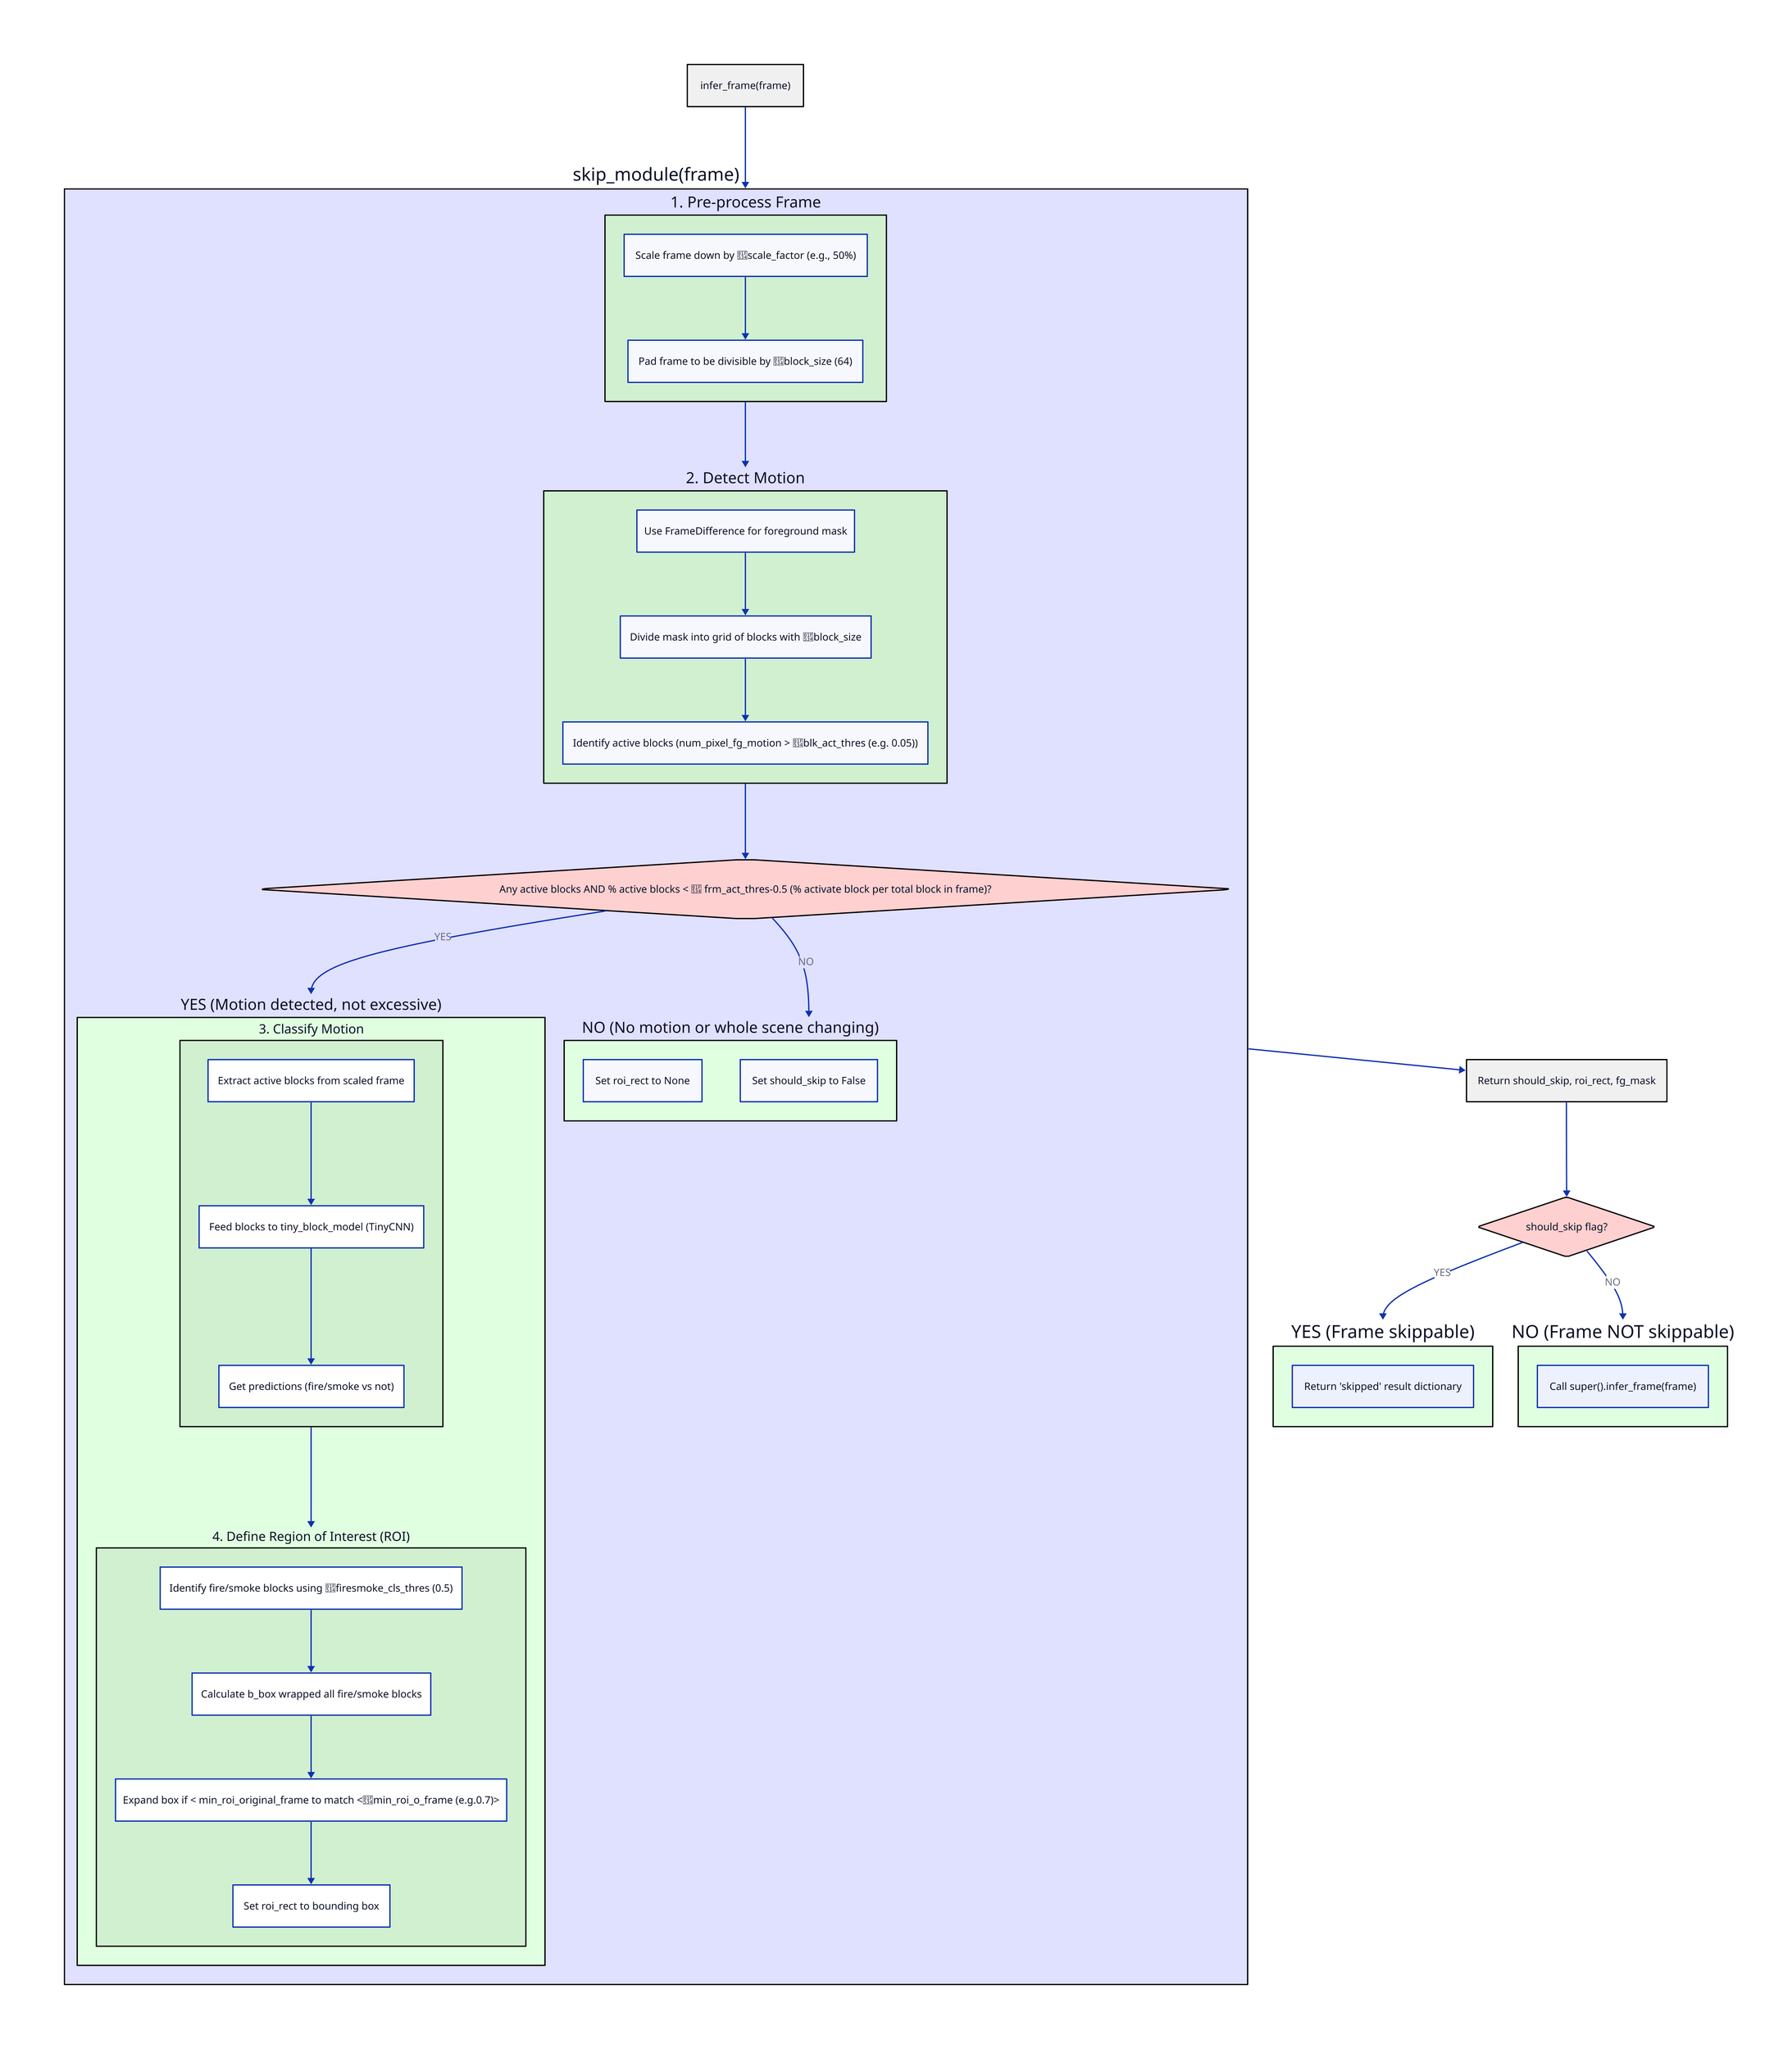 direction: down
infer_frame: {
  label: "infer_frame(frame)"
  shape: rectangle
  style: { stroke: "#000"; fill: "#f0f0f0"; }
}

skip_module: {
  label: "skip_module(frame)"
  shape: rectangle
  style: { stroke: "#000"; fill: "#e0e0ff"; }

  preprocess: {
    label: "1. Pre-process Frame"
    shape: rectangle
    style: { stroke: "#000"; fill: "#d0f0d0"; }
    scale: { label: "Scale frame down by 🔴scale_factor (e.g., 50%)"; shape: rectangle }
    pad: { label: "Pad frame to be divisible by 🔴block_size (64)"; shape: rectangle }
    scale -> pad
  }

  detect_motion: {
    label: "2. Detect Motion"
    shape: rectangle
    style: { stroke: "#000"; fill: "#d0f0d0"; }
    frame_diff: { label: "Use FrameDifference for foreground mask"; shape: rectangle }
    grid: { label: "Divide mask into grid of blocks with 🔴block_size"; shape: rectangle }
    active_blocks: { label: "Identify active blocks (num_pixel_fg_motion > 🔴blk_act_thres (e.g. 0.05))"; shape: rectangle }
    frame_diff -> grid -> active_blocks
  }

  decision_active: {
    label: "Any active blocks AND % active blocks < 🔴 frm_act_thres-0.5 (% activate block per total block in frame)?"
    shape: diamond
    style: { stroke: "#000"; fill: "#ffd0d0"; }
  }

  motion_yes: {
    label: "YES (Motion detected, not excessive)"
    shape: rectangle
    style: { stroke: "#000"; fill: "#e0ffe0"; }

    classify_motion: {
      label: "3. Classify Motion"
      shape: rectangle
      style: { stroke: "#000"; fill: "#d0f0d0"; }
      extract: { label: "Extract active blocks from scaled frame"; shape: rectangle }
      tiny_cnn: { label: "Feed blocks to tiny_block_model (TinyCNN)"; shape: rectangle }
      predict: { label: "Get predictions (fire/smoke vs not)"; shape: rectangle }
      extract -> tiny_cnn -> predict
    }

    define_roi: {
      label: "4. Define Region of Interest (ROI)"
      shape: rectangle
      style: { stroke: "#000"; fill: "#d0f0d0"; }
      identify: { label: "Identify fire/smoke blocks using 🔴firesmoke_cls_thres (0.5)"; shape: rectangle }
      bounding_box: { label: "Calculate b_box wrapped all fire/smoke blocks"; shape: rectangle }
      expand: { label: "Expand box if < min_roi_original_frame to match <🔴min_roi_o_frame (e.g.0.7)>"; shape: rectangle }
      set_roi: { label: "Set roi_rect to bounding box"; shape: rectangle }
      identify -> bounding_box -> expand -> set_roi
    }
    classify_motion -> define_roi
  }

  motion_no: {
    label: "NO (No motion or whole scene changing)"
    shape: rectangle
    style: { stroke: "#000"; fill: "#e0ffe0"; }
    set_none: { label: "Set roi_rect to None"; shape: rectangle }
    set_skip: { label: "Set should_skip to False"; shape: rectangle }
  }

  preprocess -> detect_motion -> decision_active
  decision_active -> motion_yes: YES
  decision_active -> motion_no: NO
}

infer_frame -> skip_module

return_skip: {
  label: "Return should_skip, roi_rect, fg_mask"
  shape: rectangle
  style: { stroke: "#000"; fill: "#f0f0f0"; }
}
skip_module -> return_skip

decision_skip: {
  label: "should_skip flag?"
  shape: diamond
  style: { stroke: "#000"; fill: "#ffd0d0"; }
}
return_skip -> decision_skip

skip_yes: {
  label: "YES (Frame skippable)"
  shape: rectangle
  style: { stroke: "#000"; fill: "#e0ffe0"; }
  return_dict: { label: "Return 'skipped' result dictionary"; shape: rectangle }
}

skip_no: {
  label: "NO (Frame NOT skippable)"
  shape: rectangle
  style: { stroke: "#000"; fill: "#e0ffe0"; }
  main_infer: { label: "Call super().infer_frame(frame)"; shape: rectangle }
}

decision_skip -> skip_yes: YES
decision_skip -> skip_no: NO